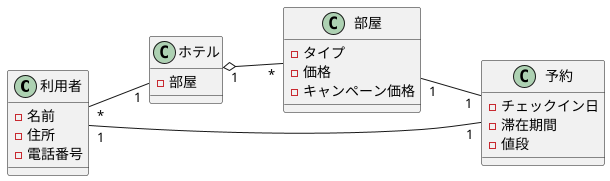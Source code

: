 @startuml
left to right direction
class 利用者{
    -名前
    -住所
    -電話番号
}
class ホテル{
    -部屋
}
class 部屋{
    -タイプ
    -価格
    -キャンペーン価格
}
class 予約{
    -チェックイン日
    -滞在期間
    -値段
}
利用者 "*" -- "1" ホテル
部屋 "1"  -down- "1" 予約
ホテル "1" o-- "*" 部屋
利用者 "1" -- "1" 予約
@enduml
